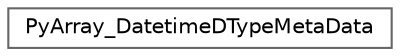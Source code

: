 digraph "Graphical Class Hierarchy"
{
 // LATEX_PDF_SIZE
  bgcolor="transparent";
  edge [fontname=Helvetica,fontsize=10,labelfontname=Helvetica,labelfontsize=10];
  node [fontname=Helvetica,fontsize=10,shape=box,height=0.2,width=0.4];
  rankdir="LR";
  Node0 [id="Node000000",label="PyArray_DatetimeDTypeMetaData",height=0.2,width=0.4,color="grey40", fillcolor="white", style="filled",URL="$d9/d3c/structPyArray__DatetimeDTypeMetaData.html",tooltip=" "];
}
